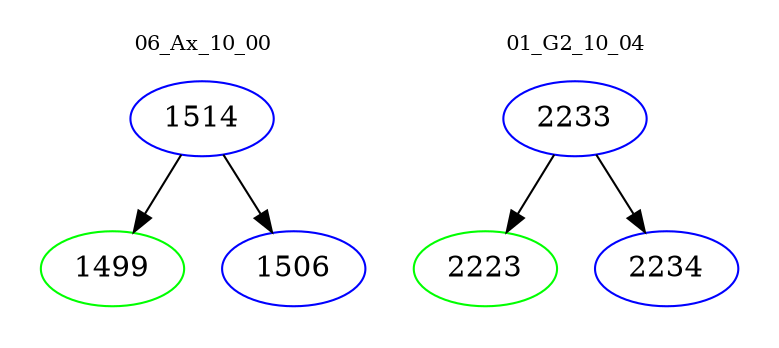digraph{
subgraph cluster_0 {
color = white
label = "06_Ax_10_00";
fontsize=10;
T0_1514 [label="1514", color="blue"]
T0_1514 -> T0_1499 [color="black"]
T0_1499 [label="1499", color="green"]
T0_1514 -> T0_1506 [color="black"]
T0_1506 [label="1506", color="blue"]
}
subgraph cluster_1 {
color = white
label = "01_G2_10_04";
fontsize=10;
T1_2233 [label="2233", color="blue"]
T1_2233 -> T1_2223 [color="black"]
T1_2223 [label="2223", color="green"]
T1_2233 -> T1_2234 [color="black"]
T1_2234 [label="2234", color="blue"]
}
}
